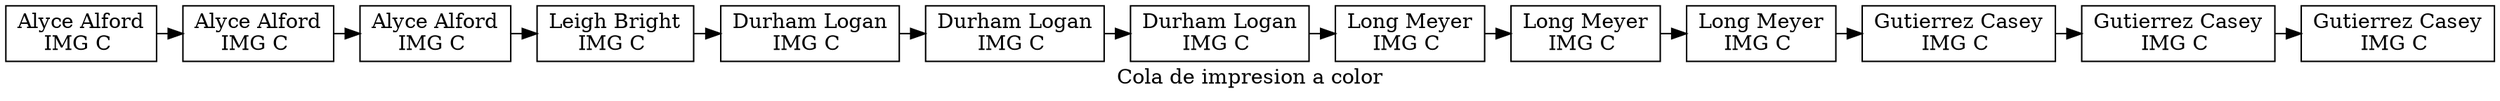 digraph G{
label="Cola de impresion a color";
node[shape=box];
n1927950199[label="Alyce Alford
IMG C "];
n868693306[label="Alyce Alford
IMG C "];
n1746572565[label="Alyce Alford
IMG C "];
n989110044[label="Leigh Bright
IMG C "];
n424058530[label="Durham Logan
IMG C "];
n321001045[label="Durham Logan
IMG C "];
n791452441[label="Durham Logan
IMG C "];
n834600351[label="Long Meyer
IMG C "];
n471910020[label="Long Meyer
IMG C "];
n531885035[label="Long Meyer
IMG C "];
n1418481495[label="Gutierrez Casey
IMG C "];
n303563356[label="Gutierrez Casey
IMG C "];
n135721597[label="Gutierrez Casey
IMG C "];

{rank=same;
n1927950199->n868693306;
n868693306->n1746572565;
n1746572565->n989110044;
n989110044->n424058530;
n424058530->n321001045;
n321001045->n791452441;
n791452441->n834600351;
n834600351->n471910020;
n471910020->n531885035;
n531885035->n1418481495;
n1418481495->n303563356;
n303563356->n135721597;

}
}